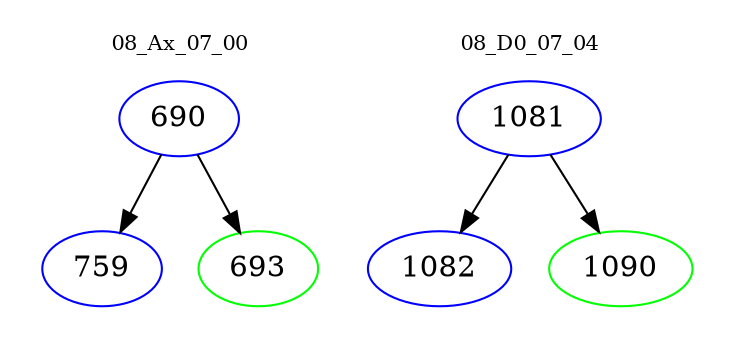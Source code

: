 digraph{
subgraph cluster_0 {
color = white
label = "08_Ax_07_00";
fontsize=10;
T0_690 [label="690", color="blue"]
T0_690 -> T0_759 [color="black"]
T0_759 [label="759", color="blue"]
T0_690 -> T0_693 [color="black"]
T0_693 [label="693", color="green"]
}
subgraph cluster_1 {
color = white
label = "08_D0_07_04";
fontsize=10;
T1_1081 [label="1081", color="blue"]
T1_1081 -> T1_1082 [color="black"]
T1_1082 [label="1082", color="blue"]
T1_1081 -> T1_1090 [color="black"]
T1_1090 [label="1090", color="green"]
}
}
